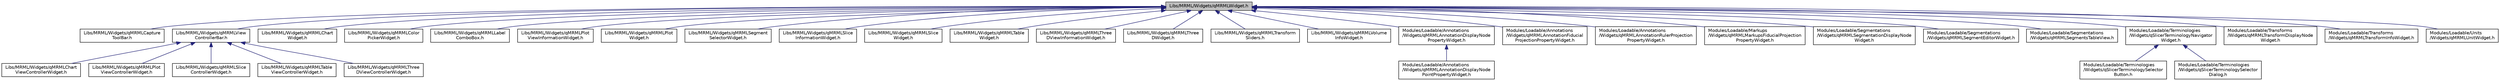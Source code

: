 digraph "Libs/MRML/Widgets/qMRMLWidget.h"
{
  bgcolor="transparent";
  edge [fontname="Helvetica",fontsize="10",labelfontname="Helvetica",labelfontsize="10"];
  node [fontname="Helvetica",fontsize="10",shape=record];
  Node3 [label="Libs/MRML/Widgets/qMRMLWidget.h",height=0.2,width=0.4,color="black", fillcolor="grey75", style="filled", fontcolor="black"];
  Node3 -> Node4 [dir="back",color="midnightblue",fontsize="10",style="solid",fontname="Helvetica"];
  Node4 [label="Libs/MRML/Widgets/qMRMLCapture\lToolBar.h",height=0.2,width=0.4,color="black",URL="$qMRMLCaptureToolBar_8h.html"];
  Node3 -> Node5 [dir="back",color="midnightblue",fontsize="10",style="solid",fontname="Helvetica"];
  Node5 [label="Libs/MRML/Widgets/qMRMLView\lControllerBar.h",height=0.2,width=0.4,color="black",URL="$qMRMLViewControllerBar_8h.html"];
  Node5 -> Node6 [dir="back",color="midnightblue",fontsize="10",style="solid",fontname="Helvetica"];
  Node6 [label="Libs/MRML/Widgets/qMRMLChart\lViewControllerWidget.h",height=0.2,width=0.4,color="black",URL="$qMRMLChartViewControllerWidget_8h.html"];
  Node5 -> Node7 [dir="back",color="midnightblue",fontsize="10",style="solid",fontname="Helvetica"];
  Node7 [label="Libs/MRML/Widgets/qMRMLPlot\lViewControllerWidget.h",height=0.2,width=0.4,color="black",URL="$qMRMLPlotViewControllerWidget_8h.html"];
  Node5 -> Node8 [dir="back",color="midnightblue",fontsize="10",style="solid",fontname="Helvetica"];
  Node8 [label="Libs/MRML/Widgets/qMRMLSlice\lControllerWidget.h",height=0.2,width=0.4,color="black",URL="$qMRMLSliceControllerWidget_8h.html"];
  Node5 -> Node9 [dir="back",color="midnightblue",fontsize="10",style="solid",fontname="Helvetica"];
  Node9 [label="Libs/MRML/Widgets/qMRMLTable\lViewControllerWidget.h",height=0.2,width=0.4,color="black",URL="$qMRMLTableViewControllerWidget_8h.html"];
  Node5 -> Node10 [dir="back",color="midnightblue",fontsize="10",style="solid",fontname="Helvetica"];
  Node10 [label="Libs/MRML/Widgets/qMRMLThree\lDViewControllerWidget.h",height=0.2,width=0.4,color="black",URL="$qMRMLThreeDViewControllerWidget_8h.html"];
  Node3 -> Node11 [dir="back",color="midnightblue",fontsize="10",style="solid",fontname="Helvetica"];
  Node11 [label="Libs/MRML/Widgets/qMRMLChart\lWidget.h",height=0.2,width=0.4,color="black",URL="$qMRMLChartWidget_8h.html"];
  Node3 -> Node12 [dir="back",color="midnightblue",fontsize="10",style="solid",fontname="Helvetica"];
  Node12 [label="Libs/MRML/Widgets/qMRMLColor\lPickerWidget.h",height=0.2,width=0.4,color="black",URL="$qMRMLColorPickerWidget_8h.html"];
  Node3 -> Node13 [dir="back",color="midnightblue",fontsize="10",style="solid",fontname="Helvetica"];
  Node13 [label="Libs/MRML/Widgets/qMRMLLabel\lComboBox.h",height=0.2,width=0.4,color="black",URL="$qMRMLLabelComboBox_8h.html"];
  Node3 -> Node14 [dir="back",color="midnightblue",fontsize="10",style="solid",fontname="Helvetica"];
  Node14 [label="Libs/MRML/Widgets/qMRMLPlot\lViewInformationWidget.h",height=0.2,width=0.4,color="black",URL="$qMRMLPlotViewInformationWidget_8h.html"];
  Node3 -> Node15 [dir="back",color="midnightblue",fontsize="10",style="solid",fontname="Helvetica"];
  Node15 [label="Libs/MRML/Widgets/qMRMLPlot\lWidget.h",height=0.2,width=0.4,color="black",URL="$qMRMLPlotWidget_8h.html"];
  Node3 -> Node16 [dir="back",color="midnightblue",fontsize="10",style="solid",fontname="Helvetica"];
  Node16 [label="Libs/MRML/Widgets/qMRMLSegment\lSelectorWidget.h",height=0.2,width=0.4,color="black",URL="$qMRMLSegmentSelectorWidget_8h.html"];
  Node3 -> Node17 [dir="back",color="midnightblue",fontsize="10",style="solid",fontname="Helvetica"];
  Node17 [label="Libs/MRML/Widgets/qMRMLSlice\lInformationWidget.h",height=0.2,width=0.4,color="black",URL="$qMRMLSliceInformationWidget_8h.html"];
  Node3 -> Node18 [dir="back",color="midnightblue",fontsize="10",style="solid",fontname="Helvetica"];
  Node18 [label="Libs/MRML/Widgets/qMRMLSlice\lWidget.h",height=0.2,width=0.4,color="black",URL="$qMRMLSliceWidget_8h.html"];
  Node3 -> Node19 [dir="back",color="midnightblue",fontsize="10",style="solid",fontname="Helvetica"];
  Node19 [label="Libs/MRML/Widgets/qMRMLTable\lWidget.h",height=0.2,width=0.4,color="black",URL="$qMRMLTableWidget_8h.html"];
  Node3 -> Node20 [dir="back",color="midnightblue",fontsize="10",style="solid",fontname="Helvetica"];
  Node20 [label="Libs/MRML/Widgets/qMRMLThree\lDViewInformationWidget.h",height=0.2,width=0.4,color="black",URL="$qMRMLThreeDViewInformationWidget_8h.html"];
  Node3 -> Node21 [dir="back",color="midnightblue",fontsize="10",style="solid",fontname="Helvetica"];
  Node21 [label="Libs/MRML/Widgets/qMRMLThree\lDWidget.h",height=0.2,width=0.4,color="black",URL="$qMRMLThreeDWidget_8h.html"];
  Node3 -> Node22 [dir="back",color="midnightblue",fontsize="10",style="solid",fontname="Helvetica"];
  Node22 [label="Libs/MRML/Widgets/qMRMLTransform\lSliders.h",height=0.2,width=0.4,color="black",URL="$qMRMLTransformSliders_8h.html"];
  Node3 -> Node23 [dir="back",color="midnightblue",fontsize="10",style="solid",fontname="Helvetica"];
  Node23 [label="Libs/MRML/Widgets/qMRMLVolume\lInfoWidget.h",height=0.2,width=0.4,color="black",URL="$qMRMLVolumeInfoWidget_8h.html"];
  Node3 -> Node24 [dir="back",color="midnightblue",fontsize="10",style="solid",fontname="Helvetica"];
  Node24 [label="Modules/Loadable/Annotations\l/Widgets/qMRMLAnnotationDisplayNode\lPropertyWidget.h",height=0.2,width=0.4,color="black",URL="$qMRMLAnnotationDisplayNodePropertyWidget_8h.html"];
  Node24 -> Node25 [dir="back",color="midnightblue",fontsize="10",style="solid",fontname="Helvetica"];
  Node25 [label="Modules/Loadable/Annotations\l/Widgets/qMRMLAnnotationDisplayNode\lPointPropertyWidget.h",height=0.2,width=0.4,color="black",URL="$qMRMLAnnotationDisplayNodePointPropertyWidget_8h.html"];
  Node3 -> Node26 [dir="back",color="midnightblue",fontsize="10",style="solid",fontname="Helvetica"];
  Node26 [label="Modules/Loadable/Annotations\l/Widgets/qMRMLAnnotationFiducial\lProjectionPropertyWidget.h",height=0.2,width=0.4,color="black",URL="$qMRMLAnnotationFiducialProjectionPropertyWidget_8h.html"];
  Node3 -> Node27 [dir="back",color="midnightblue",fontsize="10",style="solid",fontname="Helvetica"];
  Node27 [label="Modules/Loadable/Annotations\l/Widgets/qMRMLAnnotationRulerProjection\lPropertyWidget.h",height=0.2,width=0.4,color="black",URL="$qMRMLAnnotationRulerProjectionPropertyWidget_8h.html"];
  Node3 -> Node28 [dir="back",color="midnightblue",fontsize="10",style="solid",fontname="Helvetica"];
  Node28 [label="Modules/Loadable/Markups\l/Widgets/qMRMLMarkupsFiducialProjection\lPropertyWidget.h",height=0.2,width=0.4,color="black",URL="$qMRMLMarkupsFiducialProjectionPropertyWidget_8h.html"];
  Node3 -> Node29 [dir="back",color="midnightblue",fontsize="10",style="solid",fontname="Helvetica"];
  Node29 [label="Modules/Loadable/Segmentations\l/Widgets/qMRMLSegmentationDisplayNode\lWidget.h",height=0.2,width=0.4,color="black",URL="$qMRMLSegmentationDisplayNodeWidget_8h.html"];
  Node3 -> Node30 [dir="back",color="midnightblue",fontsize="10",style="solid",fontname="Helvetica"];
  Node30 [label="Modules/Loadable/Segmentations\l/Widgets/qMRMLSegmentEditorWidget.h",height=0.2,width=0.4,color="black",URL="$qMRMLSegmentEditorWidget_8h.html"];
  Node3 -> Node31 [dir="back",color="midnightblue",fontsize="10",style="solid",fontname="Helvetica"];
  Node31 [label="Modules/Loadable/Segmentations\l/Widgets/qMRMLSegmentsTableView.h",height=0.2,width=0.4,color="black",URL="$qMRMLSegmentsTableView_8h.html"];
  Node3 -> Node32 [dir="back",color="midnightblue",fontsize="10",style="solid",fontname="Helvetica"];
  Node32 [label="Modules/Loadable/Terminologies\l/Widgets/qSlicerTerminologyNavigator\lWidget.h",height=0.2,width=0.4,color="black",URL="$qSlicerTerminologyNavigatorWidget_8h.html"];
  Node32 -> Node33 [dir="back",color="midnightblue",fontsize="10",style="solid",fontname="Helvetica"];
  Node33 [label="Modules/Loadable/Terminologies\l/Widgets/qSlicerTerminologySelector\lButton.h",height=0.2,width=0.4,color="black",URL="$qSlicerTerminologySelectorButton_8h.html"];
  Node32 -> Node34 [dir="back",color="midnightblue",fontsize="10",style="solid",fontname="Helvetica"];
  Node34 [label="Modules/Loadable/Terminologies\l/Widgets/qSlicerTerminologySelector\lDialog.h",height=0.2,width=0.4,color="black",URL="$qSlicerTerminologySelectorDialog_8h.html"];
  Node3 -> Node35 [dir="back",color="midnightblue",fontsize="10",style="solid",fontname="Helvetica"];
  Node35 [label="Modules/Loadable/Transforms\l/Widgets/qMRMLTransformDisplayNode\lWidget.h",height=0.2,width=0.4,color="black",URL="$qMRMLTransformDisplayNodeWidget_8h.html"];
  Node3 -> Node36 [dir="back",color="midnightblue",fontsize="10",style="solid",fontname="Helvetica"];
  Node36 [label="Modules/Loadable/Transforms\l/Widgets/qMRMLTransformInfoWidget.h",height=0.2,width=0.4,color="black",URL="$qMRMLTransformInfoWidget_8h.html"];
  Node3 -> Node37 [dir="back",color="midnightblue",fontsize="10",style="solid",fontname="Helvetica"];
  Node37 [label="Modules/Loadable/Units\l/Widgets/qMRMLUnitWidget.h",height=0.2,width=0.4,color="black",URL="$qMRMLUnitWidget_8h.html"];
}
